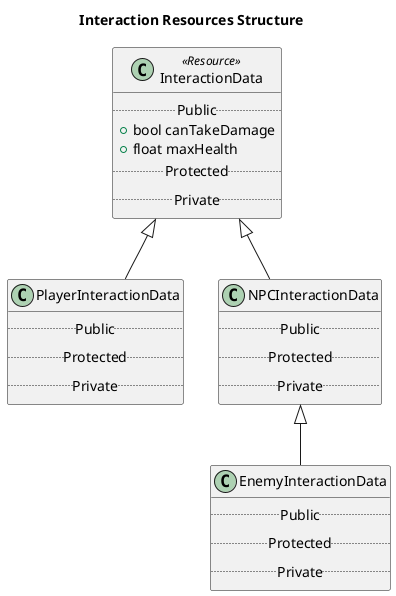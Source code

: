 @startuml Interaction Resources Structure

title Interaction Resources Structure

class InteractionData <<Resource>> {
    .. Public ..
    + bool canTakeDamage
    + float maxHealth
    .. Protected ..
    .. Private ..
}

class PlayerInteractionData {
    .. Public ..
    .. Protected ..
    .. Private ..
}

class NPCInteractionData {
    .. Public ..
    .. Protected ..
    .. Private ..
}

class EnemyInteractionData {
    .. Public ..
    .. Protected ..
    .. Private ..
}

InteractionData <|-- PlayerInteractionData
InteractionData <|-- NPCInteractionData
NPCInteractionData <|-- EnemyInteractionData

@enduml